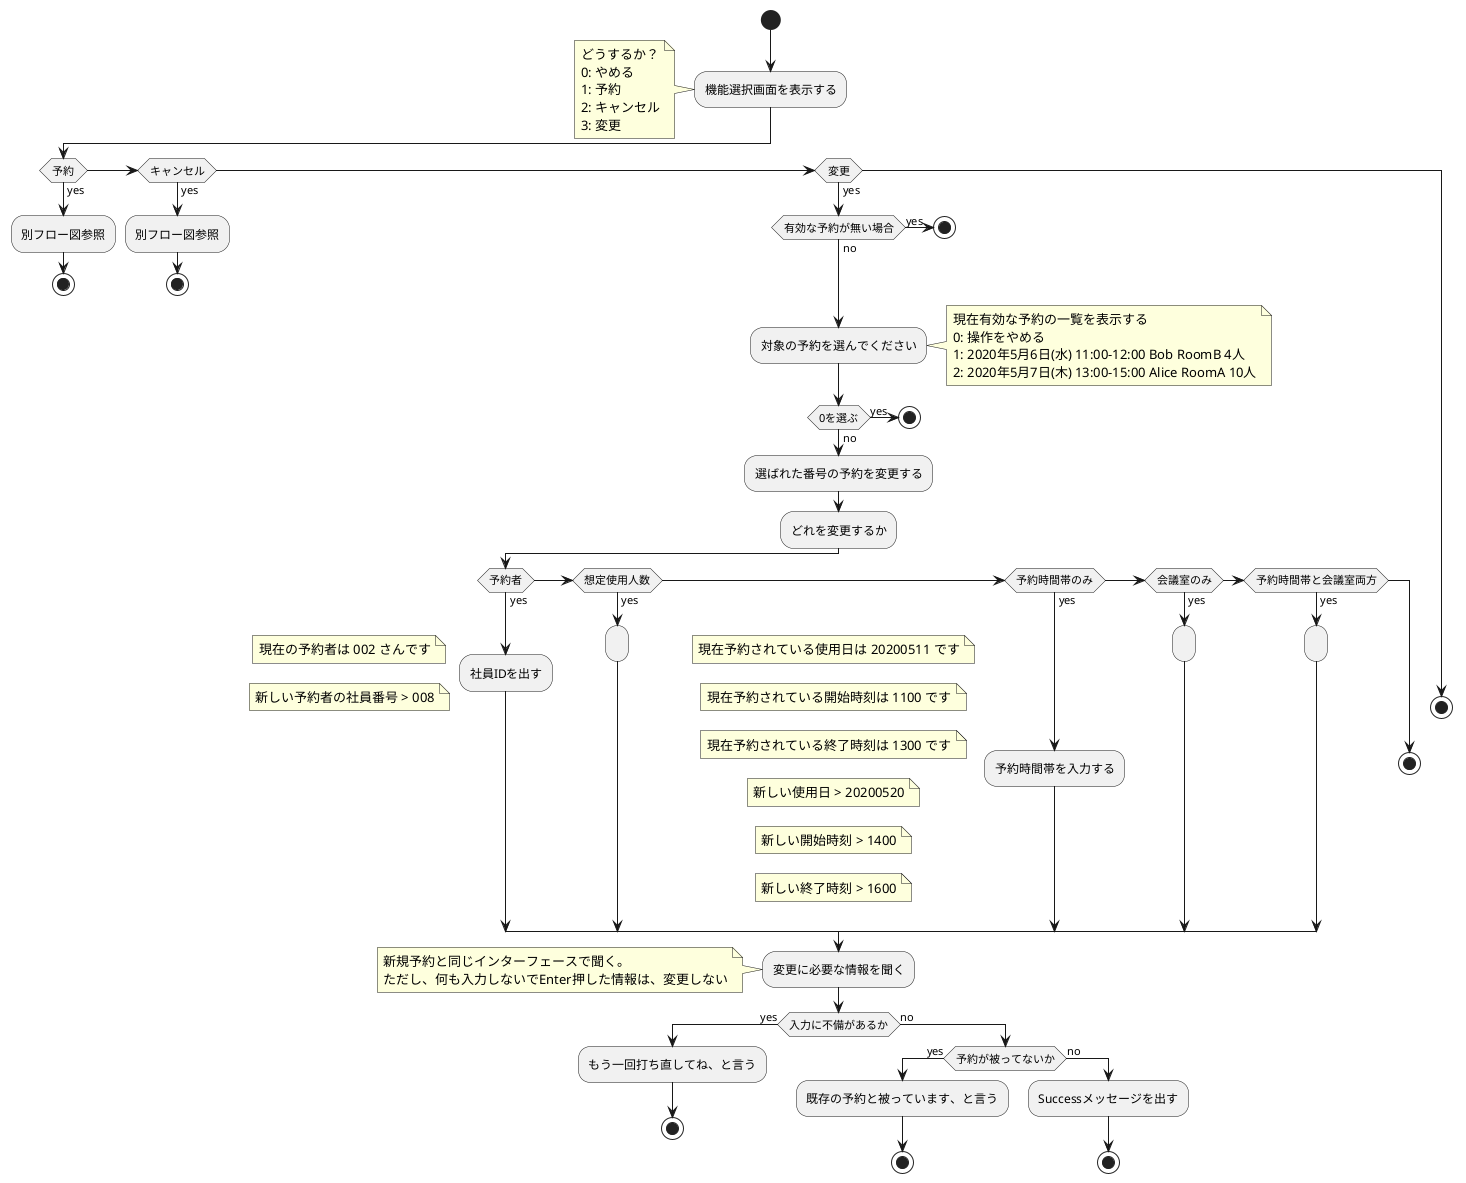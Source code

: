 @startuml

title アプリフロー図: 予約内容を変更する

@startuml
start
:機能選択画面を表示する;
note left
どうするか？
0: やめる
1: 予約
2: キャンセル
3: 変更
end note

if (予約) then (yes)
    :別フロー図参照;
    stop
elseif (キャンセル) then (yes)
  :別フロー図参照;
  stop
elseif (変更) then (yes)
  if (有効な予約が無い場合) then (yes)
    stop
  else (no)
  endif
  :対象の予約を選んでください;
  note right
  現在有効な予約の一覧を表示する
  0: 操作をやめる
  1: 2020年5月6日(水) 11:00-12:00 Bob RoomB 4人
  2: 2020年5月7日(木) 13:00-15:00 Alice RoomA 10人
  end note
  if (0を選ぶ) then (yes)
    stop
  else (no)
    :選ばれた番号の予約を変更する;
    :どれを変更するか;
    if (予約者) then (yes)
        :社員IDを出す;
        note left
        現在の予約者は 002 さんです
        end note
        note left
        新しい予約者の社員番号 > 008
        end note
    elseif (想定使用人数) then (yes)
        :;
    elseif (予約時間帯のみ) then (yes)
        :予約時間帯を入力する;
        note left
        現在予約されている使用日は 20200511 です
        end note
        note left
        現在予約されている開始時刻は 1100 です
        end note
        note left
        現在予約されている終了時刻は 1300 です
        end note
        note left
        新しい使用日 > 20200520
        end note
        note left
        新しい開始時刻 > 1400
        end note
        note left
        新しい終了時刻 > 1600
        end note

    elseif (会議室のみ) then (yes)
        :;
    elseif (予約時間帯と会議室両方) then (yes)
        :;
    else
        stop
    endif

    :変更に必要な情報を聞く;
    note left
    新規予約と同じインターフェースで聞く。
    ただし、何も入力しないでEnter押した情報は、変更しない
    end note
    if (入力に不備があるか) then (yes)
      :もう一回打ち直してね、と言う;
      stop
    else (no)
      if (予約が被ってないか) then (yes)
          :既存の予約と被っています、と言う;
          stop
      else (no)
          :Successメッセージを出す;
          stop
      endif
    endif
  endif
  else
  stop
endif
@enduml


